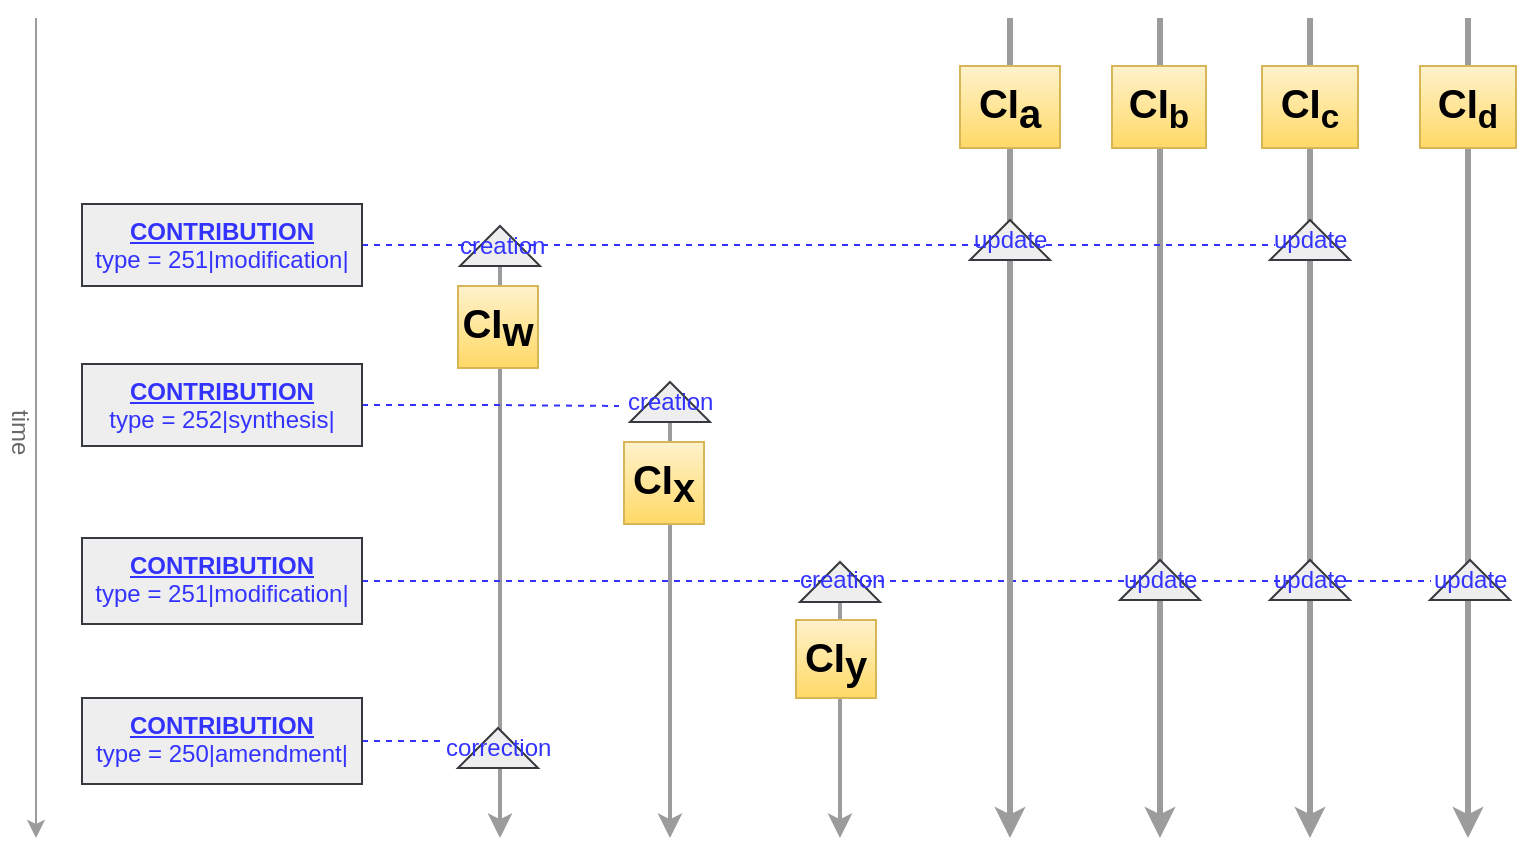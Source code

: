 <mxfile version="12.1.3" type="device" pages="1"><diagram id="a1SSlkNMJl8RM_zxjSbG" name="Page-1"><mxGraphModel dx="1030" dy="705" grid="1" gridSize="10" guides="1" tooltips="1" connect="1" arrows="1" fold="1" page="1" pageScale="1" pageWidth="1169" pageHeight="827" math="0" shadow="0"><root><mxCell id="0"/><mxCell id="1" parent="0"/><mxCell id="bppKK_2gmQRHNSb_QHNx-20" style="edgeStyle=orthogonalEdgeStyle;rounded=0;orthogonalLoop=1;jettySize=auto;html=1;strokeWidth=3;strokeColor=#9C9C9C;" parent="1" edge="1"><mxGeometry relative="1" as="geometry"><mxPoint x="751" y="450" as="targetPoint"/><mxPoint x="751" y="40" as="sourcePoint"/></mxGeometry></mxCell><mxCell id="bppKK_2gmQRHNSb_QHNx-18" style="edgeStyle=orthogonalEdgeStyle;rounded=0;orthogonalLoop=1;jettySize=auto;html=1;strokeWidth=3;strokeColor=#9C9C9C;" parent="1" edge="1"><mxGeometry relative="1" as="geometry"><mxPoint x="597" y="450" as="targetPoint"/><mxPoint x="597" y="40" as="sourcePoint"/></mxGeometry></mxCell><mxCell id="bppKK_2gmQRHNSb_QHNx-26" style="edgeStyle=orthogonalEdgeStyle;rounded=0;orthogonalLoop=1;jettySize=auto;html=1;exitX=1;exitY=0.5;exitDx=0;exitDy=0;entryX=0.05;entryY=0.625;entryDx=0;entryDy=0;strokeColor=#3333FF;strokeWidth=1;endArrow=none;endFill=0;dashed=1;entryPerimeter=0;" parent="1" source="bppKK_2gmQRHNSb_QHNx-25" target="bppKK_2gmQRHNSb_QHNx-56" edge="1"><mxGeometry relative="1" as="geometry"><mxPoint x="712" y="154" as="targetPoint"/></mxGeometry></mxCell><mxCell id="bppKK_2gmQRHNSb_QHNx-22" style="edgeStyle=orthogonalEdgeStyle;rounded=0;orthogonalLoop=1;jettySize=auto;html=1;exitX=0;exitY=0.5;exitDx=0;exitDy=0;strokeWidth=2;strokeColor=#9C9C9C;" parent="1" source="bppKK_2gmQRHNSb_QHNx-69" edge="1"><mxGeometry relative="1" as="geometry"><mxPoint x="437" y="450" as="targetPoint"/><mxPoint x="436.5" y="347" as="sourcePoint"/></mxGeometry></mxCell><mxCell id="bppKK_2gmQRHNSb_QHNx-23" style="edgeStyle=orthogonalEdgeStyle;rounded=0;orthogonalLoop=1;jettySize=auto;html=1;exitX=0;exitY=0.5;exitDx=0;exitDy=0;strokeWidth=2;strokeColor=#9C9C9C;" parent="1" source="bppKK_2gmQRHNSb_QHNx-67" edge="1"><mxGeometry relative="1" as="geometry"><mxPoint x="352" y="450" as="targetPoint"/><mxPoint x="352" y="267" as="sourcePoint"/></mxGeometry></mxCell><mxCell id="bppKK_2gmQRHNSb_QHNx-24" style="edgeStyle=orthogonalEdgeStyle;rounded=0;orthogonalLoop=1;jettySize=auto;html=1;strokeWidth=2;strokeColor=#9C9C9C;exitX=0;exitY=0.5;exitDx=0;exitDy=0;" parent="1" source="bppKK_2gmQRHNSb_QHNx-61" edge="1"><mxGeometry relative="1" as="geometry"><mxPoint x="267" y="450" as="targetPoint"/><mxPoint x="210" y="90" as="sourcePoint"/></mxGeometry></mxCell><mxCell id="bppKK_2gmQRHNSb_QHNx-34" style="edgeStyle=orthogonalEdgeStyle;rounded=0;orthogonalLoop=1;jettySize=auto;html=1;exitX=1;exitY=0.5;exitDx=0;exitDy=0;dashed=1;endArrow=none;endFill=0;strokeColor=#3333FF;strokeWidth=1;fontSize=12;entryX=0;entryY=0.325;entryDx=0;entryDy=0;entryPerimeter=0;" parent="1" source="bppKK_2gmQRHNSb_QHNx-32" target="bppKK_2gmQRHNSb_QHNx-39" edge="1"><mxGeometry relative="1" as="geometry"><mxPoint x="222" y="402" as="targetPoint"/></mxGeometry></mxCell><mxCell id="bppKK_2gmQRHNSb_QHNx-31" style="edgeStyle=orthogonalEdgeStyle;rounded=0;orthogonalLoop=1;jettySize=auto;html=1;exitX=1;exitY=0.5;exitDx=0;exitDy=0;entryX=0.01;entryY=0.525;entryDx=0;entryDy=0;dashed=1;endArrow=none;endFill=0;strokeColor=#3333FF;strokeWidth=1;fontSize=12;entryPerimeter=0;" parent="1" source="bppKK_2gmQRHNSb_QHNx-30" target="bppKK_2gmQRHNSb_QHNx-48" edge="1"><mxGeometry relative="1" as="geometry"><Array as="points"><mxPoint x="443" y="322"/></Array><mxPoint x="812" y="322" as="targetPoint"/></mxGeometry></mxCell><mxCell id="bppKK_2gmQRHNSb_QHNx-19" style="edgeStyle=orthogonalEdgeStyle;rounded=0;orthogonalLoop=1;jettySize=auto;html=1;strokeWidth=3;strokeColor=#9C9C9C;" parent="1" edge="1"><mxGeometry relative="1" as="geometry"><mxPoint x="672" y="450" as="targetPoint"/><mxPoint x="672" y="40" as="sourcePoint"/></mxGeometry></mxCell><mxCell id="bppKK_2gmQRHNSb_QHNx-16" style="edgeStyle=orthogonalEdgeStyle;rounded=0;orthogonalLoop=1;jettySize=auto;html=1;strokeWidth=3;strokeColor=#9C9C9C;" parent="1" edge="1"><mxGeometry relative="1" as="geometry"><mxPoint x="522" y="450" as="targetPoint"/><mxPoint x="522" y="40" as="sourcePoint"/></mxGeometry></mxCell><mxCell id="bppKK_2gmQRHNSb_QHNx-1" value="&lt;font style=&quot;font-size: 20px;&quot;&gt;CI&lt;sub style=&quot;font-size: 20px;&quot;&gt;a&lt;/sub&gt;&lt;/font&gt;" style="rounded=0;whiteSpace=wrap;html=1;fontSize=20;fillColor=#fff2cc;strokeColor=#d6b656;verticalAlign=top;gradientColor=#ffd966;fontStyle=1;" parent="1" vertex="1"><mxGeometry x="497" y="64" width="50" height="41" as="geometry"/></mxCell><mxCell id="bppKK_2gmQRHNSb_QHNx-2" value="&lt;span style=&quot;font-size: 20px ; font-weight: 700&quot;&gt;CI&lt;/span&gt;&lt;sub style=&quot;font-weight: 700 ; font-size: 20px&quot;&gt;w&lt;/sub&gt;" style="rounded=0;whiteSpace=wrap;html=1;fontSize=14;fillColor=#fff2cc;strokeColor=#d6b656;verticalAlign=top;gradientColor=#ffd966;fontColor=#000000;" parent="1" vertex="1"><mxGeometry x="246" y="174" width="40" height="41" as="geometry"/></mxCell><mxCell id="bppKK_2gmQRHNSb_QHNx-3" value="&lt;span style=&quot;font-size: 20px&quot;&gt;CI&lt;sub&gt;b&lt;/sub&gt;&lt;/span&gt;" style="rounded=0;whiteSpace=wrap;html=1;fontSize=14;fillColor=#fff2cc;strokeColor=#d6b656;verticalAlign=top;gradientColor=#ffd966;fontStyle=1;" parent="1" vertex="1"><mxGeometry x="573" y="64" width="47" height="41" as="geometry"/></mxCell><mxCell id="bppKK_2gmQRHNSb_QHNx-4" value="&lt;span style=&quot;font-size: 20px&quot;&gt;CI&lt;sub&gt;c&lt;/sub&gt;&lt;/span&gt;" style="rounded=0;whiteSpace=wrap;html=1;fontSize=14;fillColor=#fff2cc;strokeColor=#d6b656;verticalAlign=top;gradientColor=#ffd966;fontStyle=1;" parent="1" vertex="1"><mxGeometry x="648" y="64" width="48" height="41" as="geometry"/></mxCell><mxCell id="bppKK_2gmQRHNSb_QHNx-5" value="&lt;span style=&quot;font-size: 20px&quot;&gt;CI&lt;sub&gt;d&lt;/sub&gt;&lt;/span&gt;" style="rounded=0;whiteSpace=wrap;html=1;fontSize=14;fillColor=#fff2cc;strokeColor=#d6b656;verticalAlign=top;gradientColor=#ffd966;fontStyle=1;" parent="1" vertex="1"><mxGeometry x="727" y="64" width="48" height="41" as="geometry"/></mxCell><mxCell id="bppKK_2gmQRHNSb_QHNx-7" value="&lt;span style=&quot;font-size: 20px ; font-weight: 700&quot;&gt;CI&lt;/span&gt;&lt;sub style=&quot;font-weight: 700 ; font-size: 20px&quot;&gt;x&lt;/sub&gt;" style="rounded=0;whiteSpace=wrap;html=1;fontSize=14;fillColor=#fff2cc;strokeColor=#d6b656;verticalAlign=top;gradientColor=#ffd966;fontColor=#000000;" parent="1" vertex="1"><mxGeometry x="329" y="252" width="40" height="41" as="geometry"/></mxCell><mxCell id="bppKK_2gmQRHNSb_QHNx-9" value="&lt;span style=&quot;font-size: 20px ; font-weight: 700&quot;&gt;CI&lt;/span&gt;&lt;sub style=&quot;font-weight: 700 ; font-size: 20px&quot;&gt;y&lt;/sub&gt;" style="rounded=0;whiteSpace=wrap;html=1;fontSize=14;fillColor=#fff2cc;strokeColor=#d6b656;verticalAlign=top;gradientColor=#ffd966;fontColor=#000000;" parent="1" vertex="1"><mxGeometry x="415" y="341" width="40" height="39" as="geometry"/></mxCell><mxCell id="bppKK_2gmQRHNSb_QHNx-25" value="&lt;font color=&quot;#3333ff&quot; style=&quot;font-size: 12px&quot;&gt;&lt;b style=&quot;font-size: 12px&quot;&gt;&lt;u style=&quot;font-size: 12px&quot;&gt;CONTRIBUTION&lt;/u&gt;&lt;/b&gt;&lt;br style=&quot;font-size: 12px&quot;&gt;type = 251|modification|&lt;br style=&quot;font-size: 12px&quot;&gt;&lt;/font&gt;" style="rounded=0;whiteSpace=wrap;html=1;fontSize=12;fillColor=#eeeeee;strokeColor=#36393d;verticalAlign=top;" parent="1" vertex="1"><mxGeometry x="58" y="133" width="140" height="41" as="geometry"/></mxCell><mxCell id="bppKK_2gmQRHNSb_QHNx-29" style="edgeStyle=orthogonalEdgeStyle;rounded=0;orthogonalLoop=1;jettySize=auto;html=1;exitX=1;exitY=0.5;exitDx=0;exitDy=0;dashed=1;endArrow=none;endFill=0;strokeColor=#3333FF;strokeWidth=1;fontSize=12;entryX=-0.042;entryY=0.6;entryDx=0;entryDy=0;entryPerimeter=0;" parent="1" source="bppKK_2gmQRHNSb_QHNx-28" target="bppKK_2gmQRHNSb_QHNx-68" edge="1"><mxGeometry relative="1" as="geometry"><mxPoint x="333" y="234" as="targetPoint"/></mxGeometry></mxCell><mxCell id="bppKK_2gmQRHNSb_QHNx-28" value="&lt;font color=&quot;#3333ff&quot;&gt;&lt;b style=&quot;font-size: 12px&quot;&gt;&lt;u style=&quot;font-size: 12px&quot;&gt;CONTRIBUTION&lt;/u&gt;&lt;/b&gt;&lt;br style=&quot;font-size: 12px&quot;&gt;type = 252|synthesis|&lt;br style=&quot;font-size: 12px&quot;&gt;&lt;/font&gt;" style="rounded=0;whiteSpace=wrap;html=1;fontSize=12;fillColor=#eeeeee;strokeColor=#36393d;verticalAlign=top;" parent="1" vertex="1"><mxGeometry x="58" y="213" width="140" height="41" as="geometry"/></mxCell><mxCell id="bppKK_2gmQRHNSb_QHNx-30" value="&lt;font color=&quot;#3333ff&quot;&gt;&lt;b style=&quot;font-size: 12px&quot;&gt;&lt;u style=&quot;font-size: 12px&quot;&gt;CONTRIBUTION&lt;/u&gt;&lt;/b&gt;&lt;br style=&quot;font-size: 12px&quot;&gt;type = 251|modification|&lt;br style=&quot;font-size: 12px&quot;&gt;&lt;/font&gt;" style="rounded=0;whiteSpace=wrap;html=1;fontSize=12;fillColor=#eeeeee;strokeColor=#36393d;verticalAlign=top;" parent="1" vertex="1"><mxGeometry x="58" y="300" width="140" height="43" as="geometry"/></mxCell><mxCell id="bppKK_2gmQRHNSb_QHNx-32" value="&lt;font color=&quot;#3333ff&quot;&gt;&lt;b style=&quot;font-size: 12px&quot;&gt;&lt;u style=&quot;font-size: 12px&quot;&gt;CONTRIBUTION&lt;/u&gt;&lt;/b&gt;&lt;br style=&quot;font-size: 12px&quot;&gt;type = 250|amendment|&lt;br style=&quot;font-size: 12px&quot;&gt;&lt;/font&gt;" style="rounded=0;whiteSpace=wrap;html=1;fontSize=12;fillColor=#eeeeee;strokeColor=#36393d;verticalAlign=top;" parent="1" vertex="1"><mxGeometry x="58" y="380" width="140" height="43" as="geometry"/></mxCell><mxCell id="bppKK_2gmQRHNSb_QHNx-36" style="edgeStyle=orthogonalEdgeStyle;rounded=0;orthogonalLoop=1;jettySize=auto;html=1;strokeWidth=1;strokeColor=#9C9C9C;" parent="1" edge="1"><mxGeometry relative="1" as="geometry"><mxPoint x="35" y="450" as="targetPoint"/><mxPoint x="35" y="40" as="sourcePoint"/></mxGeometry></mxCell><mxCell id="bppKK_2gmQRHNSb_QHNx-37" value="time" style="text;html=1;resizable=0;points=[];autosize=1;align=left;verticalAlign=top;spacingTop=-4;fontSize=12;rotation=90;fontColor=#696969;" parent="1" vertex="1"><mxGeometry x="7" y="244" width="40" height="20" as="geometry"/></mxCell><mxCell id="bppKK_2gmQRHNSb_QHNx-38" value="" style="triangle;whiteSpace=wrap;html=1;fontSize=12;rotation=-90;fillColor=#eeeeee;strokeColor=#36393d;" parent="1" vertex="1"><mxGeometry x="256" y="385" width="20" height="40" as="geometry"/></mxCell><mxCell id="bppKK_2gmQRHNSb_QHNx-39" value="correction" style="text;html=1;resizable=0;points=[];autosize=1;align=left;verticalAlign=top;spacingTop=-4;fontSize=12;fontColor=#3333FF;" parent="1" vertex="1"><mxGeometry x="238" y="395" width="70" height="20" as="geometry"/></mxCell><mxCell id="bppKK_2gmQRHNSb_QHNx-42" value="" style="triangle;whiteSpace=wrap;html=1;fontSize=12;rotation=-90;fillColor=#eeeeee;strokeColor=#36393d;" parent="1" vertex="1"><mxGeometry x="587" y="301" width="20" height="40" as="geometry"/></mxCell><mxCell id="bppKK_2gmQRHNSb_QHNx-43" value="update" style="text;html=1;resizable=0;points=[];autosize=1;align=left;verticalAlign=top;spacingTop=-4;fontSize=12;fontColor=#3333FF;" parent="1" vertex="1"><mxGeometry x="577" y="311" width="50" height="20" as="geometry"/></mxCell><mxCell id="bppKK_2gmQRHNSb_QHNx-45" value="" style="triangle;whiteSpace=wrap;html=1;fontSize=12;rotation=-90;fillColor=#eeeeee;strokeColor=#36393d;" parent="1" vertex="1"><mxGeometry x="662" y="301" width="20" height="40" as="geometry"/></mxCell><mxCell id="bppKK_2gmQRHNSb_QHNx-46" value="update" style="text;html=1;resizable=0;points=[];autosize=1;align=left;verticalAlign=top;spacingTop=-4;fontSize=12;fontColor=#3333FF;" parent="1" vertex="1"><mxGeometry x="652" y="311" width="50" height="20" as="geometry"/></mxCell><mxCell id="bppKK_2gmQRHNSb_QHNx-47" value="" style="triangle;whiteSpace=wrap;html=1;fontSize=12;rotation=-90;fillColor=#eeeeee;strokeColor=#36393d;" parent="1" vertex="1"><mxGeometry x="742" y="301" width="20" height="40" as="geometry"/></mxCell><mxCell id="bppKK_2gmQRHNSb_QHNx-48" value="update" style="text;html=1;resizable=0;points=[];autosize=1;align=left;verticalAlign=top;spacingTop=-4;fontSize=12;fontColor=#3333FF;" parent="1" vertex="1"><mxGeometry x="732" y="311" width="50" height="20" as="geometry"/></mxCell><mxCell id="bppKK_2gmQRHNSb_QHNx-53" value="" style="triangle;whiteSpace=wrap;html=1;fontSize=12;rotation=-90;fillColor=#eeeeee;strokeColor=#36393d;" parent="1" vertex="1"><mxGeometry x="512" y="131" width="20" height="40" as="geometry"/></mxCell><mxCell id="bppKK_2gmQRHNSb_QHNx-54" value="update" style="text;html=1;resizable=0;points=[];autosize=1;align=left;verticalAlign=top;spacingTop=-4;fontSize=12;fontColor=#3333FF;" parent="1" vertex="1"><mxGeometry x="502" y="141" width="50" height="20" as="geometry"/></mxCell><mxCell id="bppKK_2gmQRHNSb_QHNx-55" value="" style="triangle;whiteSpace=wrap;html=1;fontSize=12;rotation=-90;fillColor=#eeeeee;strokeColor=#36393d;" parent="1" vertex="1"><mxGeometry x="662" y="131" width="20" height="40" as="geometry"/></mxCell><mxCell id="bppKK_2gmQRHNSb_QHNx-56" value="update" style="text;html=1;resizable=0;points=[];autosize=1;align=left;verticalAlign=top;spacingTop=-4;fontSize=12;fontColor=#3333FF;" parent="1" vertex="1"><mxGeometry x="652" y="141" width="50" height="20" as="geometry"/></mxCell><mxCell id="bppKK_2gmQRHNSb_QHNx-61" value="" style="triangle;whiteSpace=wrap;html=1;fontSize=12;rotation=-90;fillColor=#eeeeee;strokeColor=#36393d;" parent="1" vertex="1"><mxGeometry x="257" y="134" width="20" height="40" as="geometry"/></mxCell><mxCell id="bppKK_2gmQRHNSb_QHNx-62" value="creation" style="text;html=1;resizable=0;points=[];autosize=1;align=left;verticalAlign=top;spacingTop=-4;fontSize=12;fontColor=#3333FF;" parent="1" vertex="1"><mxGeometry x="245" y="144" width="60" height="20" as="geometry"/></mxCell><mxCell id="bppKK_2gmQRHNSb_QHNx-67" value="" style="triangle;whiteSpace=wrap;html=1;fontSize=12;rotation=-90;fillColor=#eeeeee;strokeColor=#36393d;" parent="1" vertex="1"><mxGeometry x="342" y="212" width="20" height="40" as="geometry"/></mxCell><mxCell id="bppKK_2gmQRHNSb_QHNx-68" value="creation" style="text;html=1;resizable=0;points=[];autosize=1;align=left;verticalAlign=top;spacingTop=-4;fontSize=12;fontColor=#3333FF;" parent="1" vertex="1"><mxGeometry x="329" y="222" width="60" height="20" as="geometry"/></mxCell><mxCell id="bppKK_2gmQRHNSb_QHNx-69" value="" style="triangle;whiteSpace=wrap;html=1;fontSize=12;rotation=-90;fillColor=#eeeeee;strokeColor=#36393d;" parent="1" vertex="1"><mxGeometry x="427" y="302" width="20" height="40" as="geometry"/></mxCell><mxCell id="bppKK_2gmQRHNSb_QHNx-70" value="creation" style="text;html=1;resizable=0;points=[];autosize=1;align=left;verticalAlign=top;spacingTop=-4;fontSize=12;fontColor=#3333FF;" parent="1" vertex="1"><mxGeometry x="415" y="311" width="60" height="20" as="geometry"/></mxCell></root></mxGraphModel></diagram></mxfile>